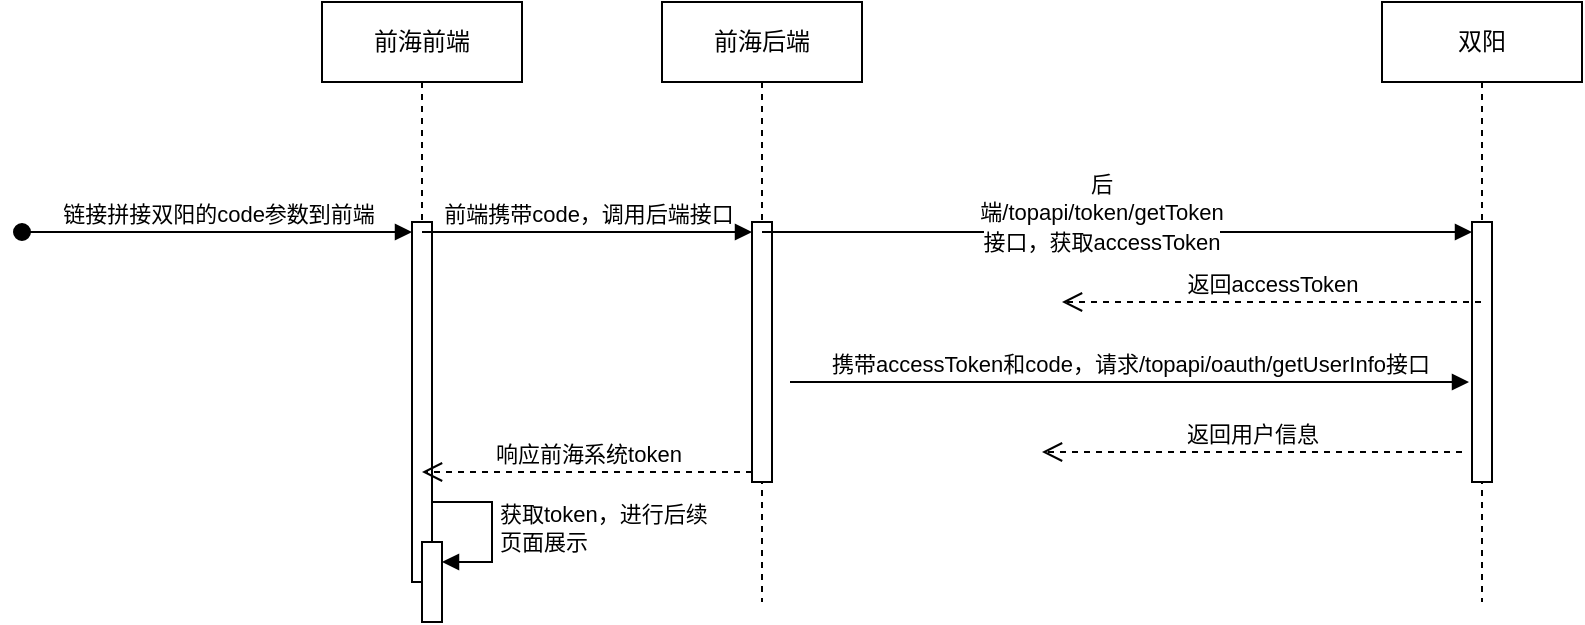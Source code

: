 <mxfile version="28.2.7">
  <diagram name="Page-1" id="NR10CQfBz_dSeDb_2JA8">
    <mxGraphModel dx="942" dy="608" grid="1" gridSize="10" guides="1" tooltips="1" connect="1" arrows="1" fold="1" page="1" pageScale="1" pageWidth="827" pageHeight="1169" math="0" shadow="0">
      <root>
        <mxCell id="0" />
        <mxCell id="1" parent="0" />
        <mxCell id="WlbrQ_i3VRHhpbhJyUkJ-1" value="前海前端" style="shape=umlLifeline;perimeter=lifelinePerimeter;whiteSpace=wrap;html=1;container=1;dropTarget=0;collapsible=0;recursiveResize=0;outlineConnect=0;portConstraint=eastwest;newEdgeStyle={&quot;curved&quot;:0,&quot;rounded&quot;:0};" vertex="1" parent="1">
          <mxGeometry x="180" y="360" width="100" height="310" as="geometry" />
        </mxCell>
        <mxCell id="WlbrQ_i3VRHhpbhJyUkJ-4" value="" style="html=1;points=[[0,0,0,0,5],[0,1,0,0,-5],[1,0,0,0,5],[1,1,0,0,-5]];perimeter=orthogonalPerimeter;outlineConnect=0;targetShapes=umlLifeline;portConstraint=eastwest;newEdgeStyle={&quot;curved&quot;:0,&quot;rounded&quot;:0};" vertex="1" parent="WlbrQ_i3VRHhpbhJyUkJ-1">
          <mxGeometry x="45" y="110" width="10" height="180" as="geometry" />
        </mxCell>
        <mxCell id="WlbrQ_i3VRHhpbhJyUkJ-5" value="链接拼接双阳的code参数到前端" style="html=1;verticalAlign=bottom;startArrow=oval;endArrow=block;startSize=8;curved=0;rounded=0;entryX=0;entryY=0;entryDx=0;entryDy=5;" edge="1" target="WlbrQ_i3VRHhpbhJyUkJ-4" parent="WlbrQ_i3VRHhpbhJyUkJ-1">
          <mxGeometry relative="1" as="geometry">
            <mxPoint x="-150" y="115" as="sourcePoint" />
          </mxGeometry>
        </mxCell>
        <mxCell id="WlbrQ_i3VRHhpbhJyUkJ-18" value="" style="html=1;points=[[0,0,0,0,5],[0,1,0,0,-5],[1,0,0,0,5],[1,1,0,0,-5]];perimeter=orthogonalPerimeter;outlineConnect=0;targetShapes=umlLifeline;portConstraint=eastwest;newEdgeStyle={&quot;curved&quot;:0,&quot;rounded&quot;:0};" vertex="1" parent="WlbrQ_i3VRHhpbhJyUkJ-1">
          <mxGeometry x="50" y="270" width="10" height="40" as="geometry" />
        </mxCell>
        <mxCell id="WlbrQ_i3VRHhpbhJyUkJ-19" value="获取token，进行后续&lt;div&gt;页面展示&lt;/div&gt;" style="html=1;align=left;spacingLeft=2;endArrow=block;rounded=0;edgeStyle=orthogonalEdgeStyle;curved=0;rounded=0;" edge="1" target="WlbrQ_i3VRHhpbhJyUkJ-18" parent="WlbrQ_i3VRHhpbhJyUkJ-1">
          <mxGeometry relative="1" as="geometry">
            <mxPoint x="55" y="250" as="sourcePoint" />
            <Array as="points">
              <mxPoint x="85" y="280" />
            </Array>
          </mxGeometry>
        </mxCell>
        <mxCell id="WlbrQ_i3VRHhpbhJyUkJ-2" value="前海后端" style="shape=umlLifeline;perimeter=lifelinePerimeter;whiteSpace=wrap;html=1;container=1;dropTarget=0;collapsible=0;recursiveResize=0;outlineConnect=0;portConstraint=eastwest;newEdgeStyle={&quot;curved&quot;:0,&quot;rounded&quot;:0};" vertex="1" parent="1">
          <mxGeometry x="350" y="360" width="100" height="300" as="geometry" />
        </mxCell>
        <mxCell id="WlbrQ_i3VRHhpbhJyUkJ-6" value="" style="html=1;points=[[0,0,0,0,5],[0,1,0,0,-5],[1,0,0,0,5],[1,1,0,0,-5]];perimeter=orthogonalPerimeter;outlineConnect=0;targetShapes=umlLifeline;portConstraint=eastwest;newEdgeStyle={&quot;curved&quot;:0,&quot;rounded&quot;:0};" vertex="1" parent="WlbrQ_i3VRHhpbhJyUkJ-2">
          <mxGeometry x="45" y="110" width="10" height="130" as="geometry" />
        </mxCell>
        <mxCell id="WlbrQ_i3VRHhpbhJyUkJ-3" value="双阳" style="shape=umlLifeline;perimeter=lifelinePerimeter;whiteSpace=wrap;html=1;container=1;dropTarget=0;collapsible=0;recursiveResize=0;outlineConnect=0;portConstraint=eastwest;newEdgeStyle={&quot;curved&quot;:0,&quot;rounded&quot;:0};" vertex="1" parent="1">
          <mxGeometry x="710" y="360" width="100" height="300" as="geometry" />
        </mxCell>
        <mxCell id="WlbrQ_i3VRHhpbhJyUkJ-9" value="" style="html=1;points=[[0,0,0,0,5],[0,1,0,0,-5],[1,0,0,0,5],[1,1,0,0,-5]];perimeter=orthogonalPerimeter;outlineConnect=0;targetShapes=umlLifeline;portConstraint=eastwest;newEdgeStyle={&quot;curved&quot;:0,&quot;rounded&quot;:0};" vertex="1" parent="WlbrQ_i3VRHhpbhJyUkJ-3">
          <mxGeometry x="45" y="110" width="10" height="130" as="geometry" />
        </mxCell>
        <mxCell id="WlbrQ_i3VRHhpbhJyUkJ-7" value="前端携带code，调用后端接口" style="html=1;verticalAlign=bottom;endArrow=block;curved=0;rounded=0;entryX=0;entryY=0;entryDx=0;entryDy=5;" edge="1" target="WlbrQ_i3VRHhpbhJyUkJ-6" parent="1" source="WlbrQ_i3VRHhpbhJyUkJ-1">
          <mxGeometry relative="1" as="geometry">
            <mxPoint x="325" y="475" as="sourcePoint" />
          </mxGeometry>
        </mxCell>
        <mxCell id="WlbrQ_i3VRHhpbhJyUkJ-10" value="后端使用code，调用&lt;span style=&quot;font-family: &amp;quot;JetBrains Mono&amp;quot;, monospace; font-size: 10.5pt; background-color: rgb(30, 31, 34);&quot;&gt;/topapi/oauth/getUserInfo接口&lt;/span&gt;" style="html=1;verticalAlign=bottom;endArrow=block;curved=0;rounded=0;entryX=0;entryY=0;entryDx=0;entryDy=5;labelBorderColor=none;fontColor=none;noLabel=1;" edge="1" target="WlbrQ_i3VRHhpbhJyUkJ-9" parent="1" source="WlbrQ_i3VRHhpbhJyUkJ-2">
          <mxGeometry relative="1" as="geometry">
            <mxPoint x="605" y="475" as="sourcePoint" />
          </mxGeometry>
        </mxCell>
        <mxCell id="WlbrQ_i3VRHhpbhJyUkJ-13" value="&lt;span style=&quot;font-size: 11px; text-wrap-mode: nowrap; background-color: rgb(255, 255, 255);&quot;&gt;后端/topapi/token/getToken接口，获取accessToken&lt;/span&gt;" style="text;html=1;whiteSpace=wrap;strokeColor=none;fillColor=none;align=center;verticalAlign=middle;rounded=0;" vertex="1" parent="1">
          <mxGeometry x="540" y="450" width="60" height="30" as="geometry" />
        </mxCell>
        <mxCell id="WlbrQ_i3VRHhpbhJyUkJ-15" value="返回accessToken" style="html=1;verticalAlign=bottom;endArrow=open;dashed=1;endSize=8;curved=0;rounded=0;" edge="1" parent="1" source="WlbrQ_i3VRHhpbhJyUkJ-3">
          <mxGeometry relative="1" as="geometry">
            <mxPoint x="630" y="510" as="sourcePoint" />
            <mxPoint x="550" y="510" as="targetPoint" />
          </mxGeometry>
        </mxCell>
        <mxCell id="WlbrQ_i3VRHhpbhJyUkJ-16" value="携带accessToken和code，请求/topapi/oauth/getUserInfo接口" style="html=1;verticalAlign=bottom;endArrow=block;curved=0;rounded=0;" edge="1" parent="1">
          <mxGeometry width="80" relative="1" as="geometry">
            <mxPoint x="414" y="550" as="sourcePoint" />
            <mxPoint x="753.5" y="550" as="targetPoint" />
          </mxGeometry>
        </mxCell>
        <mxCell id="WlbrQ_i3VRHhpbhJyUkJ-17" value="返回用户信息" style="html=1;verticalAlign=bottom;endArrow=open;dashed=1;endSize=8;curved=0;rounded=0;" edge="1" parent="1">
          <mxGeometry relative="1" as="geometry">
            <mxPoint x="750" y="585" as="sourcePoint" />
            <mxPoint x="540" y="585" as="targetPoint" />
          </mxGeometry>
        </mxCell>
        <mxCell id="WlbrQ_i3VRHhpbhJyUkJ-8" value="响应前海系统token" style="html=1;verticalAlign=bottom;endArrow=open;dashed=1;endSize=8;curved=0;rounded=0;exitX=0;exitY=1;exitDx=0;exitDy=-5;" edge="1" source="WlbrQ_i3VRHhpbhJyUkJ-6" parent="1" target="WlbrQ_i3VRHhpbhJyUkJ-1">
          <mxGeometry relative="1" as="geometry">
            <mxPoint x="320" y="595" as="targetPoint" />
          </mxGeometry>
        </mxCell>
      </root>
    </mxGraphModel>
  </diagram>
</mxfile>

